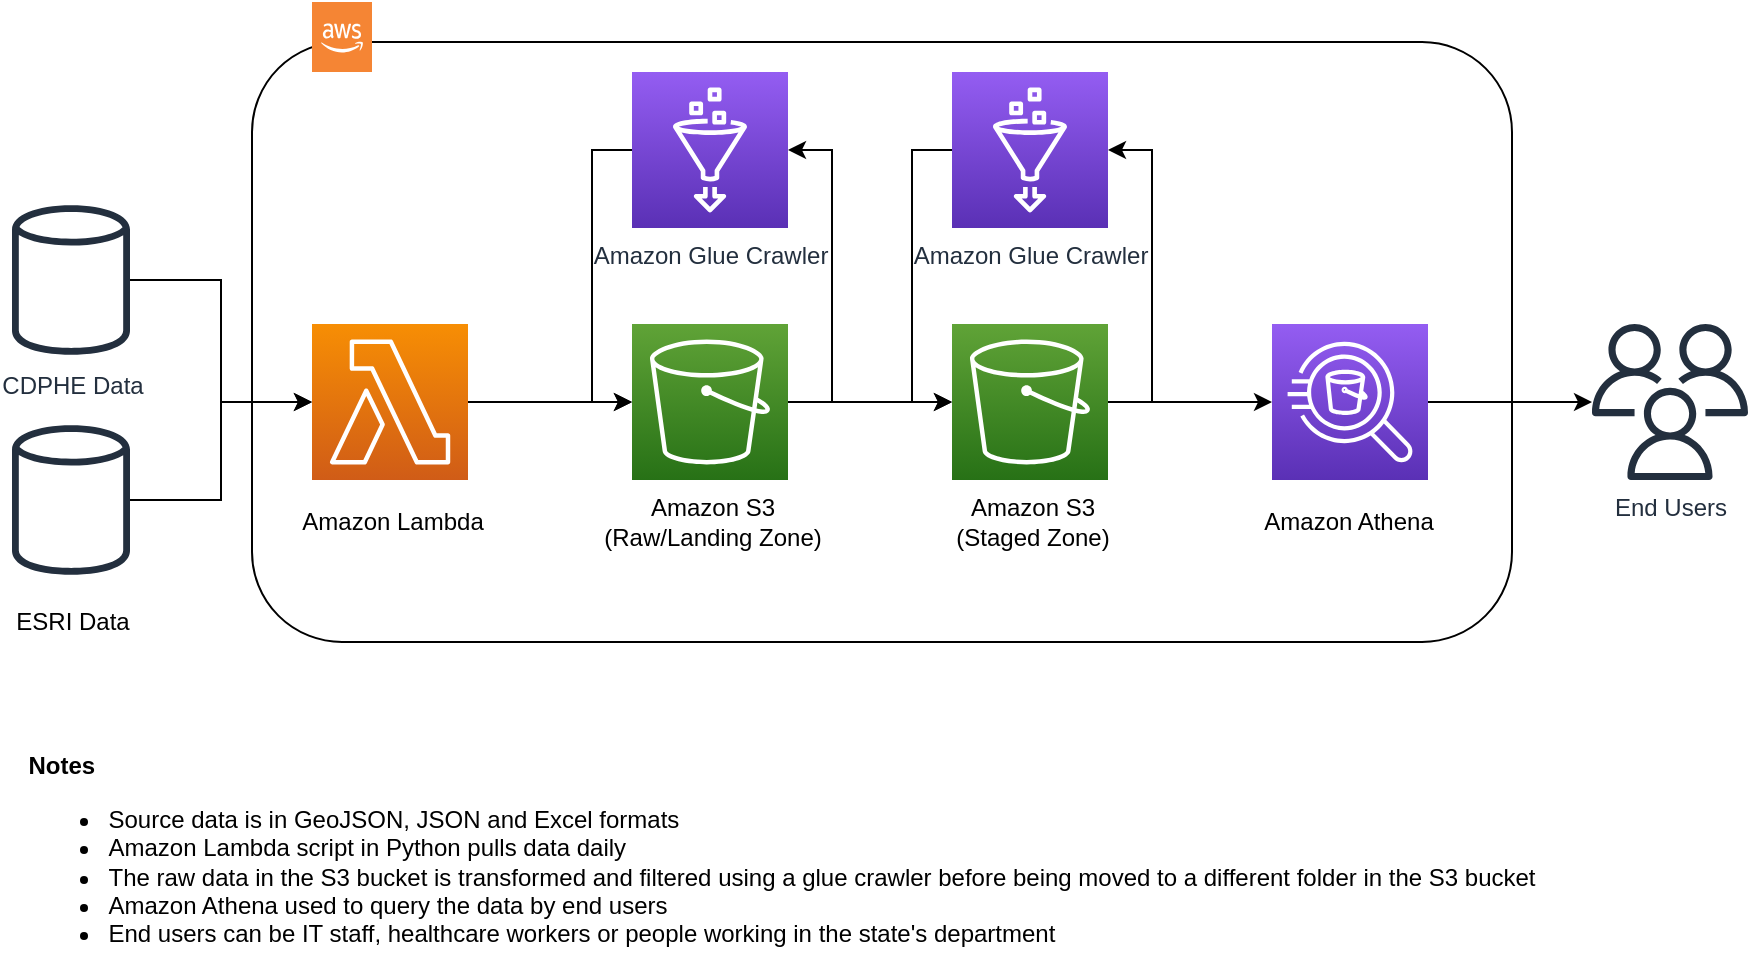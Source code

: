 <mxfile version="13.5.1" type="github">
  <diagram id="fmZKNqikNzJ8Yjd29Hfm" name="Page-1">
    <mxGraphModel dx="1422" dy="794" grid="1" gridSize="10" guides="1" tooltips="1" connect="1" arrows="1" fold="1" page="1" pageScale="1" pageWidth="1169" pageHeight="827" math="0" shadow="0">
      <root>
        <mxCell id="0" />
        <mxCell id="1" parent="0" />
        <mxCell id="OzDXqW2H4m5mfpJmxSqM-31" value="" style="rounded=1;whiteSpace=wrap;html=1;fillColor=none;" parent="1" vertex="1">
          <mxGeometry x="170" y="110" width="630" height="300" as="geometry" />
        </mxCell>
        <mxCell id="OzDXqW2H4m5mfpJmxSqM-7" value="" style="edgeStyle=orthogonalEdgeStyle;rounded=0;orthogonalLoop=1;jettySize=auto;html=1;" parent="1" source="OzDXqW2H4m5mfpJmxSqM-2" target="OzDXqW2H4m5mfpJmxSqM-6" edge="1">
          <mxGeometry relative="1" as="geometry" />
        </mxCell>
        <mxCell id="OzDXqW2H4m5mfpJmxSqM-2" value="" style="outlineConnect=0;fontColor=#232F3E;gradientColor=#F78E04;gradientDirection=north;fillColor=#D05C17;strokeColor=#ffffff;dashed=0;verticalLabelPosition=bottom;verticalAlign=top;align=center;html=1;fontSize=12;fontStyle=0;aspect=fixed;shape=mxgraph.aws4.resourceIcon;resIcon=mxgraph.aws4.lambda;" parent="1" vertex="1">
          <mxGeometry x="200" y="251" width="78" height="78" as="geometry" />
        </mxCell>
        <mxCell id="OzDXqW2H4m5mfpJmxSqM-4" value="Amazon Lambda" style="text;html=1;align=center;verticalAlign=middle;resizable=0;points=[];autosize=1;" parent="1" vertex="1">
          <mxGeometry x="185" y="340" width="110" height="20" as="geometry" />
        </mxCell>
        <mxCell id="OzDXqW2H4m5mfpJmxSqM-10" value="" style="edgeStyle=orthogonalEdgeStyle;rounded=0;orthogonalLoop=1;jettySize=auto;html=1;" parent="1" source="OzDXqW2H4m5mfpJmxSqM-6" target="OzDXqW2H4m5mfpJmxSqM-9" edge="1">
          <mxGeometry relative="1" as="geometry" />
        </mxCell>
        <mxCell id="OzDXqW2H4m5mfpJmxSqM-50" value="" style="edgeStyle=orthogonalEdgeStyle;rounded=0;orthogonalLoop=1;jettySize=auto;html=1;" parent="1" source="OzDXqW2H4m5mfpJmxSqM-6" target="OzDXqW2H4m5mfpJmxSqM-49" edge="1">
          <mxGeometry relative="1" as="geometry">
            <Array as="points">
              <mxPoint x="460" y="290" />
              <mxPoint x="460" y="164" />
            </Array>
          </mxGeometry>
        </mxCell>
        <mxCell id="OzDXqW2H4m5mfpJmxSqM-6" value="" style="outlineConnect=0;fontColor=#232F3E;gradientColor=#60A337;gradientDirection=north;fillColor=#277116;strokeColor=#ffffff;dashed=0;verticalLabelPosition=bottom;verticalAlign=top;align=center;html=1;fontSize=12;fontStyle=0;aspect=fixed;shape=mxgraph.aws4.resourceIcon;resIcon=mxgraph.aws4.s3;" parent="1" vertex="1">
          <mxGeometry x="360" y="251" width="78" height="78" as="geometry" />
        </mxCell>
        <mxCell id="OzDXqW2H4m5mfpJmxSqM-8" value="Amazon S3&lt;br&gt;(Raw/Landing Zone)" style="text;html=1;align=center;verticalAlign=middle;resizable=0;points=[];autosize=1;" parent="1" vertex="1">
          <mxGeometry x="340" y="335" width="120" height="30" as="geometry" />
        </mxCell>
        <mxCell id="OzDXqW2H4m5mfpJmxSqM-17" value="" style="edgeStyle=orthogonalEdgeStyle;rounded=0;orthogonalLoop=1;jettySize=auto;html=1;" parent="1" source="OzDXqW2H4m5mfpJmxSqM-9" target="OzDXqW2H4m5mfpJmxSqM-16" edge="1">
          <mxGeometry relative="1" as="geometry" />
        </mxCell>
        <mxCell id="OzDXqW2H4m5mfpJmxSqM-47" value="" style="edgeStyle=orthogonalEdgeStyle;rounded=0;orthogonalLoop=1;jettySize=auto;html=1;" parent="1" source="OzDXqW2H4m5mfpJmxSqM-9" target="OzDXqW2H4m5mfpJmxSqM-45" edge="1">
          <mxGeometry relative="1" as="geometry">
            <Array as="points">
              <mxPoint x="620" y="290" />
              <mxPoint x="620" y="164" />
            </Array>
          </mxGeometry>
        </mxCell>
        <mxCell id="OzDXqW2H4m5mfpJmxSqM-9" value="" style="outlineConnect=0;fontColor=#232F3E;gradientColor=#60A337;gradientDirection=north;fillColor=#277116;strokeColor=#ffffff;dashed=0;verticalLabelPosition=bottom;verticalAlign=top;align=center;html=1;fontSize=12;fontStyle=0;aspect=fixed;shape=mxgraph.aws4.resourceIcon;resIcon=mxgraph.aws4.s3;" parent="1" vertex="1">
          <mxGeometry x="520" y="251" width="78" height="78" as="geometry" />
        </mxCell>
        <mxCell id="OzDXqW2H4m5mfpJmxSqM-12" value="Amazon S3&lt;br&gt;(Staged Zone)" style="text;html=1;align=center;verticalAlign=middle;resizable=0;points=[];autosize=1;" parent="1" vertex="1">
          <mxGeometry x="515" y="335" width="90" height="30" as="geometry" />
        </mxCell>
        <mxCell id="OzDXqW2H4m5mfpJmxSqM-28" value="" style="edgeStyle=orthogonalEdgeStyle;rounded=0;orthogonalLoop=1;jettySize=auto;html=1;" parent="1" source="OzDXqW2H4m5mfpJmxSqM-16" target="OzDXqW2H4m5mfpJmxSqM-27" edge="1">
          <mxGeometry relative="1" as="geometry" />
        </mxCell>
        <mxCell id="OzDXqW2H4m5mfpJmxSqM-16" value="" style="outlineConnect=0;fontColor=#232F3E;gradientColor=#945DF2;gradientDirection=north;fillColor=#5A30B5;strokeColor=#ffffff;dashed=0;verticalLabelPosition=bottom;verticalAlign=top;align=center;html=1;fontSize=12;fontStyle=0;aspect=fixed;shape=mxgraph.aws4.resourceIcon;resIcon=mxgraph.aws4.athena;" parent="1" vertex="1">
          <mxGeometry x="680" y="251" width="78" height="78" as="geometry" />
        </mxCell>
        <mxCell id="OzDXqW2H4m5mfpJmxSqM-18" value="Amazon Athena" style="text;html=1;align=center;verticalAlign=middle;resizable=0;points=[];autosize=1;" parent="1" vertex="1">
          <mxGeometry x="668" y="340" width="100" height="20" as="geometry" />
        </mxCell>
        <mxCell id="OzDXqW2H4m5mfpJmxSqM-22" style="edgeStyle=orthogonalEdgeStyle;rounded=0;orthogonalLoop=1;jettySize=auto;html=1;" parent="1" source="OzDXqW2H4m5mfpJmxSqM-20" target="OzDXqW2H4m5mfpJmxSqM-2" edge="1">
          <mxGeometry relative="1" as="geometry" />
        </mxCell>
        <mxCell id="OzDXqW2H4m5mfpJmxSqM-20" value="CDPHE Data" style="outlineConnect=0;fontColor=#232F3E;gradientColor=none;fillColor=#232F3E;strokeColor=none;dashed=0;verticalLabelPosition=bottom;verticalAlign=top;align=center;html=1;fontSize=12;fontStyle=0;aspect=fixed;pointerEvents=1;shape=mxgraph.aws4.generic_database;" parent="1" vertex="1">
          <mxGeometry x="50" y="190" width="59" height="78" as="geometry" />
        </mxCell>
        <mxCell id="OzDXqW2H4m5mfpJmxSqM-23" style="edgeStyle=orthogonalEdgeStyle;rounded=0;orthogonalLoop=1;jettySize=auto;html=1;" parent="1" source="OzDXqW2H4m5mfpJmxSqM-21" target="OzDXqW2H4m5mfpJmxSqM-2" edge="1">
          <mxGeometry relative="1" as="geometry" />
        </mxCell>
        <mxCell id="OzDXqW2H4m5mfpJmxSqM-21" value="" style="outlineConnect=0;fontColor=#232F3E;gradientColor=none;fillColor=#232F3E;strokeColor=none;dashed=0;verticalLabelPosition=bottom;verticalAlign=top;align=center;html=1;fontSize=12;fontStyle=0;aspect=fixed;pointerEvents=1;shape=mxgraph.aws4.generic_database;" parent="1" vertex="1">
          <mxGeometry x="50" y="300" width="59" height="78" as="geometry" />
        </mxCell>
        <mxCell id="OzDXqW2H4m5mfpJmxSqM-24" value="ESRI Data" style="text;html=1;align=center;verticalAlign=middle;resizable=0;points=[];autosize=1;" parent="1" vertex="1">
          <mxGeometry x="45" y="390" width="70" height="20" as="geometry" />
        </mxCell>
        <mxCell id="OzDXqW2H4m5mfpJmxSqM-25" value="&lt;div style=&quot;text-align: left&quot;&gt;&lt;b&gt;Notes&lt;/b&gt;&lt;/div&gt;&lt;div style=&quot;text-align: left&quot;&gt;&lt;ul&gt;&lt;li&gt;Source data is in GeoJSON, JSON and Excel formats&lt;/li&gt;&lt;li&gt;Amazon Lambda script in Python pulls data daily&lt;/li&gt;&lt;li&gt;The raw data in the S3 bucket is transformed and filtered using a glue crawler before being moved to a different folder in the S3 bucket&lt;/li&gt;&lt;li&gt;Amazon Athena used to query the data by end users&lt;/li&gt;&lt;li&gt;End users can be IT staff, healthcare workers or people working in the state&#39;s department&lt;/li&gt;&lt;/ul&gt;&lt;/div&gt;" style="text;html=1;strokeColor=none;fillColor=none;align=center;verticalAlign=middle;whiteSpace=wrap;rounded=0;" parent="1" vertex="1">
          <mxGeometry x="50" y="510" width="770" height="20" as="geometry" />
        </mxCell>
        <mxCell id="OzDXqW2H4m5mfpJmxSqM-27" value="End Users" style="outlineConnect=0;fontColor=#232F3E;gradientColor=none;fillColor=#232F3E;strokeColor=none;dashed=0;verticalLabelPosition=bottom;verticalAlign=top;align=center;html=1;fontSize=12;fontStyle=0;aspect=fixed;pointerEvents=1;shape=mxgraph.aws4.users;" parent="1" vertex="1">
          <mxGeometry x="840" y="251" width="78" height="78" as="geometry" />
        </mxCell>
        <mxCell id="OzDXqW2H4m5mfpJmxSqM-40" value="" style="outlineConnect=0;dashed=0;verticalLabelPosition=bottom;verticalAlign=top;align=center;html=1;shape=mxgraph.aws3.cloud_2;fillColor=#F58534;gradientColor=none;" parent="1" vertex="1">
          <mxGeometry x="200" y="90" width="30" height="35" as="geometry" />
        </mxCell>
        <mxCell id="OzDXqW2H4m5mfpJmxSqM-42" style="edgeStyle=orthogonalEdgeStyle;rounded=0;orthogonalLoop=1;jettySize=auto;html=1;exitX=0.5;exitY=1;exitDx=0;exitDy=0;" parent="1" source="OzDXqW2H4m5mfpJmxSqM-31" target="OzDXqW2H4m5mfpJmxSqM-31" edge="1">
          <mxGeometry relative="1" as="geometry" />
        </mxCell>
        <mxCell id="OzDXqW2H4m5mfpJmxSqM-48" style="edgeStyle=orthogonalEdgeStyle;rounded=0;orthogonalLoop=1;jettySize=auto;html=1;" parent="1" source="OzDXqW2H4m5mfpJmxSqM-45" target="OzDXqW2H4m5mfpJmxSqM-9" edge="1">
          <mxGeometry relative="1" as="geometry">
            <Array as="points">
              <mxPoint x="500" y="164" />
              <mxPoint x="500" y="290" />
            </Array>
          </mxGeometry>
        </mxCell>
        <mxCell id="OzDXqW2H4m5mfpJmxSqM-45" value="Amazon Glue Crawler" style="outlineConnect=0;fontColor=#232F3E;gradientColor=#945DF2;gradientDirection=north;fillColor=#5A30B5;strokeColor=#ffffff;dashed=0;verticalLabelPosition=bottom;verticalAlign=top;align=center;html=1;fontSize=12;fontStyle=0;aspect=fixed;shape=mxgraph.aws4.resourceIcon;resIcon=mxgraph.aws4.glue;" parent="1" vertex="1">
          <mxGeometry x="520" y="125" width="78" height="78" as="geometry" />
        </mxCell>
        <mxCell id="OzDXqW2H4m5mfpJmxSqM-52" value="" style="edgeStyle=orthogonalEdgeStyle;rounded=0;orthogonalLoop=1;jettySize=auto;html=1;" parent="1" source="OzDXqW2H4m5mfpJmxSqM-49" target="OzDXqW2H4m5mfpJmxSqM-6" edge="1">
          <mxGeometry relative="1" as="geometry">
            <Array as="points">
              <mxPoint x="340" y="164" />
              <mxPoint x="340" y="290" />
            </Array>
          </mxGeometry>
        </mxCell>
        <mxCell id="OzDXqW2H4m5mfpJmxSqM-49" value="Amazon Glue Crawler" style="outlineConnect=0;fontColor=#232F3E;gradientColor=#945DF2;gradientDirection=north;fillColor=#5A30B5;strokeColor=#ffffff;dashed=0;verticalLabelPosition=bottom;verticalAlign=top;align=center;html=1;fontSize=12;fontStyle=0;aspect=fixed;shape=mxgraph.aws4.resourceIcon;resIcon=mxgraph.aws4.glue;" parent="1" vertex="1">
          <mxGeometry x="360" y="125" width="78" height="78" as="geometry" />
        </mxCell>
      </root>
    </mxGraphModel>
  </diagram>
</mxfile>
